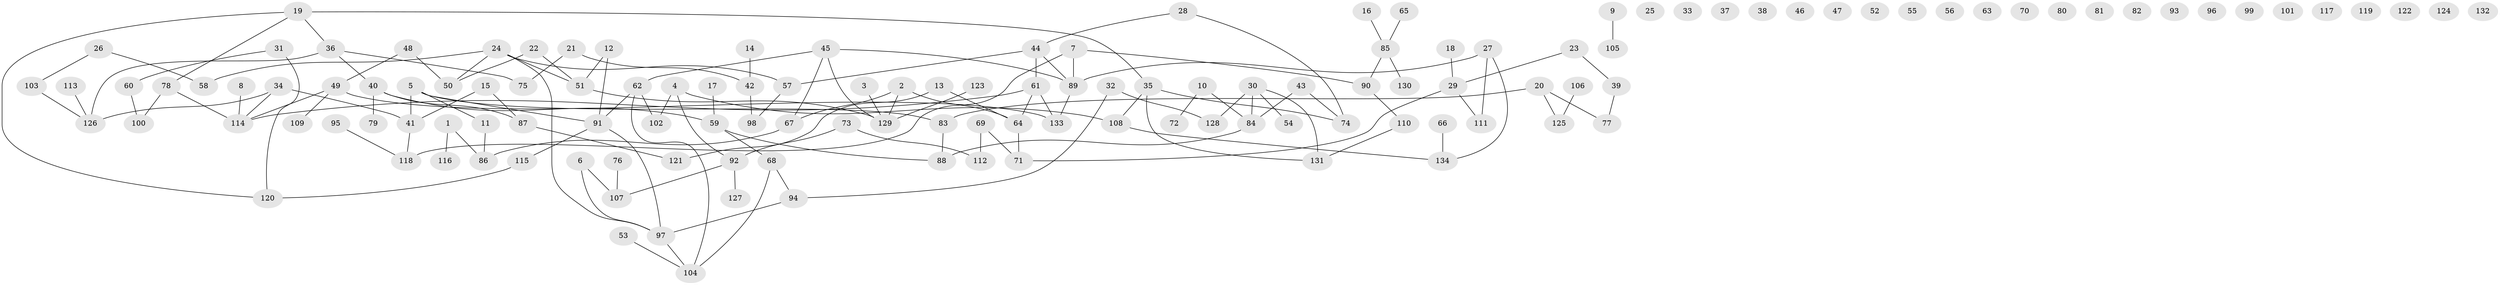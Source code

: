 // coarse degree distribution, {1: 0.15053763440860216, 3: 0.16129032258064516, 4: 0.15053763440860216, 6: 0.021505376344086023, 2: 0.1935483870967742, 5: 0.053763440860215055, 0: 0.24731182795698925, 7: 0.021505376344086023}
// Generated by graph-tools (version 1.1) at 2025/41/03/06/25 10:41:22]
// undirected, 134 vertices, 143 edges
graph export_dot {
graph [start="1"]
  node [color=gray90,style=filled];
  1;
  2;
  3;
  4;
  5;
  6;
  7;
  8;
  9;
  10;
  11;
  12;
  13;
  14;
  15;
  16;
  17;
  18;
  19;
  20;
  21;
  22;
  23;
  24;
  25;
  26;
  27;
  28;
  29;
  30;
  31;
  32;
  33;
  34;
  35;
  36;
  37;
  38;
  39;
  40;
  41;
  42;
  43;
  44;
  45;
  46;
  47;
  48;
  49;
  50;
  51;
  52;
  53;
  54;
  55;
  56;
  57;
  58;
  59;
  60;
  61;
  62;
  63;
  64;
  65;
  66;
  67;
  68;
  69;
  70;
  71;
  72;
  73;
  74;
  75;
  76;
  77;
  78;
  79;
  80;
  81;
  82;
  83;
  84;
  85;
  86;
  87;
  88;
  89;
  90;
  91;
  92;
  93;
  94;
  95;
  96;
  97;
  98;
  99;
  100;
  101;
  102;
  103;
  104;
  105;
  106;
  107;
  108;
  109;
  110;
  111;
  112;
  113;
  114;
  115;
  116;
  117;
  118;
  119;
  120;
  121;
  122;
  123;
  124;
  125;
  126;
  127;
  128;
  129;
  130;
  131;
  132;
  133;
  134;
  1 -- 86;
  1 -- 116;
  2 -- 64;
  2 -- 67;
  2 -- 129;
  3 -- 129;
  4 -- 92;
  4 -- 102;
  4 -- 108;
  5 -- 11;
  5 -- 41;
  5 -- 83;
  5 -- 91;
  6 -- 97;
  6 -- 107;
  7 -- 89;
  7 -- 90;
  7 -- 118;
  8 -- 114;
  9 -- 105;
  10 -- 72;
  10 -- 84;
  11 -- 86;
  12 -- 51;
  12 -- 91;
  13 -- 64;
  13 -- 121;
  14 -- 42;
  15 -- 41;
  15 -- 87;
  16 -- 85;
  17 -- 59;
  18 -- 29;
  19 -- 35;
  19 -- 36;
  19 -- 78;
  19 -- 120;
  20 -- 77;
  20 -- 83;
  20 -- 125;
  21 -- 42;
  21 -- 75;
  22 -- 50;
  22 -- 51;
  23 -- 29;
  23 -- 39;
  24 -- 50;
  24 -- 51;
  24 -- 57;
  24 -- 58;
  24 -- 97;
  26 -- 58;
  26 -- 103;
  27 -- 89;
  27 -- 111;
  27 -- 134;
  28 -- 44;
  28 -- 74;
  29 -- 71;
  29 -- 111;
  30 -- 54;
  30 -- 84;
  30 -- 128;
  30 -- 131;
  31 -- 60;
  31 -- 120;
  32 -- 94;
  32 -- 128;
  34 -- 41;
  34 -- 114;
  34 -- 126;
  35 -- 74;
  35 -- 108;
  35 -- 131;
  36 -- 40;
  36 -- 75;
  36 -- 126;
  39 -- 77;
  40 -- 59;
  40 -- 79;
  40 -- 87;
  41 -- 118;
  42 -- 98;
  43 -- 74;
  43 -- 84;
  44 -- 57;
  44 -- 61;
  44 -- 89;
  45 -- 62;
  45 -- 67;
  45 -- 89;
  45 -- 129;
  48 -- 49;
  48 -- 50;
  49 -- 109;
  49 -- 114;
  49 -- 133;
  51 -- 129;
  53 -- 104;
  57 -- 98;
  59 -- 68;
  59 -- 88;
  60 -- 100;
  61 -- 64;
  61 -- 114;
  61 -- 133;
  62 -- 91;
  62 -- 102;
  62 -- 104;
  64 -- 71;
  65 -- 85;
  66 -- 134;
  67 -- 86;
  68 -- 94;
  68 -- 104;
  69 -- 71;
  69 -- 112;
  73 -- 92;
  73 -- 112;
  76 -- 107;
  78 -- 100;
  78 -- 114;
  83 -- 88;
  84 -- 88;
  85 -- 90;
  85 -- 130;
  87 -- 121;
  89 -- 133;
  90 -- 110;
  91 -- 97;
  91 -- 115;
  92 -- 107;
  92 -- 127;
  94 -- 97;
  95 -- 118;
  97 -- 104;
  103 -- 126;
  106 -- 125;
  108 -- 134;
  110 -- 131;
  113 -- 126;
  115 -- 120;
  123 -- 129;
}

